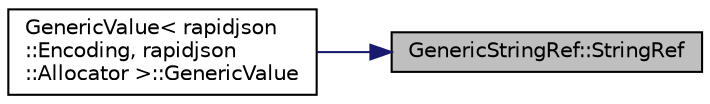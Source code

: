 digraph "GenericStringRef::StringRef"
{
 // LATEX_PDF_SIZE
  edge [fontname="Helvetica",fontsize="10",labelfontname="Helvetica",labelfontsize="10"];
  node [fontname="Helvetica",fontsize="10",shape=record];
  rankdir="RL";
  Node1 [label="GenericStringRef::StringRef",height=0.2,width=0.4,color="black", fillcolor="grey75", style="filled", fontcolor="black",tooltip="Mark a character pointer as constant string."];
  Node1 -> Node2 [dir="back",color="midnightblue",fontsize="10",style="solid",fontname="Helvetica"];
  Node2 [label="GenericValue\< rapidjson\l::Encoding, rapidjson\l::Allocator \>::GenericValue",height=0.2,width=0.4,color="black", fillcolor="white", style="filled",URL="$class_generic_value.html#a5161c0c98ba9144c50a38acde28a5ede",tooltip="Explicit copy constructor (with allocator)"];
}
